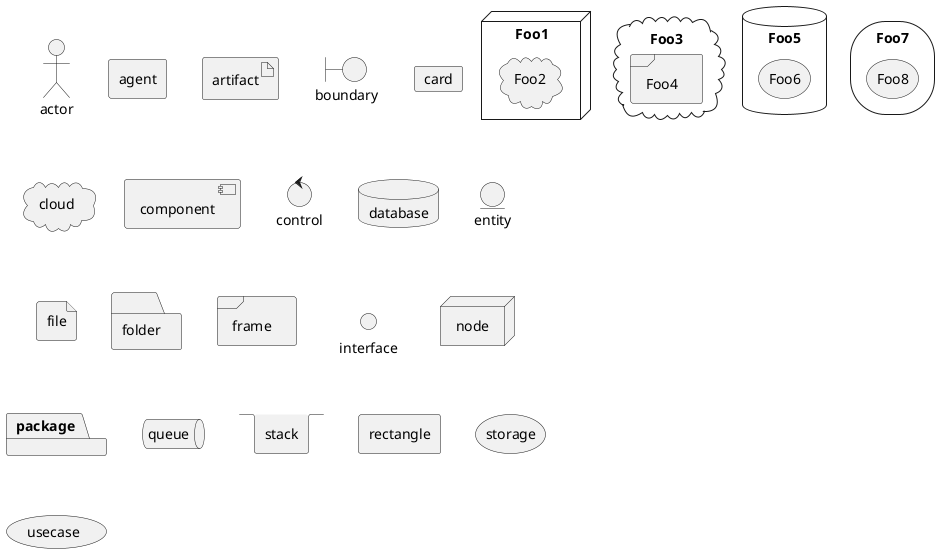 @startuml
actor actor
agent agent
artifact artifact
boundary boundary
card card
cloud cloud
component component
control control
database database
entity entity
file file
folder folder
frame frame
interface  interface
node node
package package
queue queue
stack stack
rectangle rectangle
storage storage
usecase usecase




node Foo1 {
 cloud Foo2
}

cloud Foo3 {
  frame Foo4
}

database Foo5  {
  storage Foo6
}

storage Foo7 {
  storage Foo8
}
@enduml